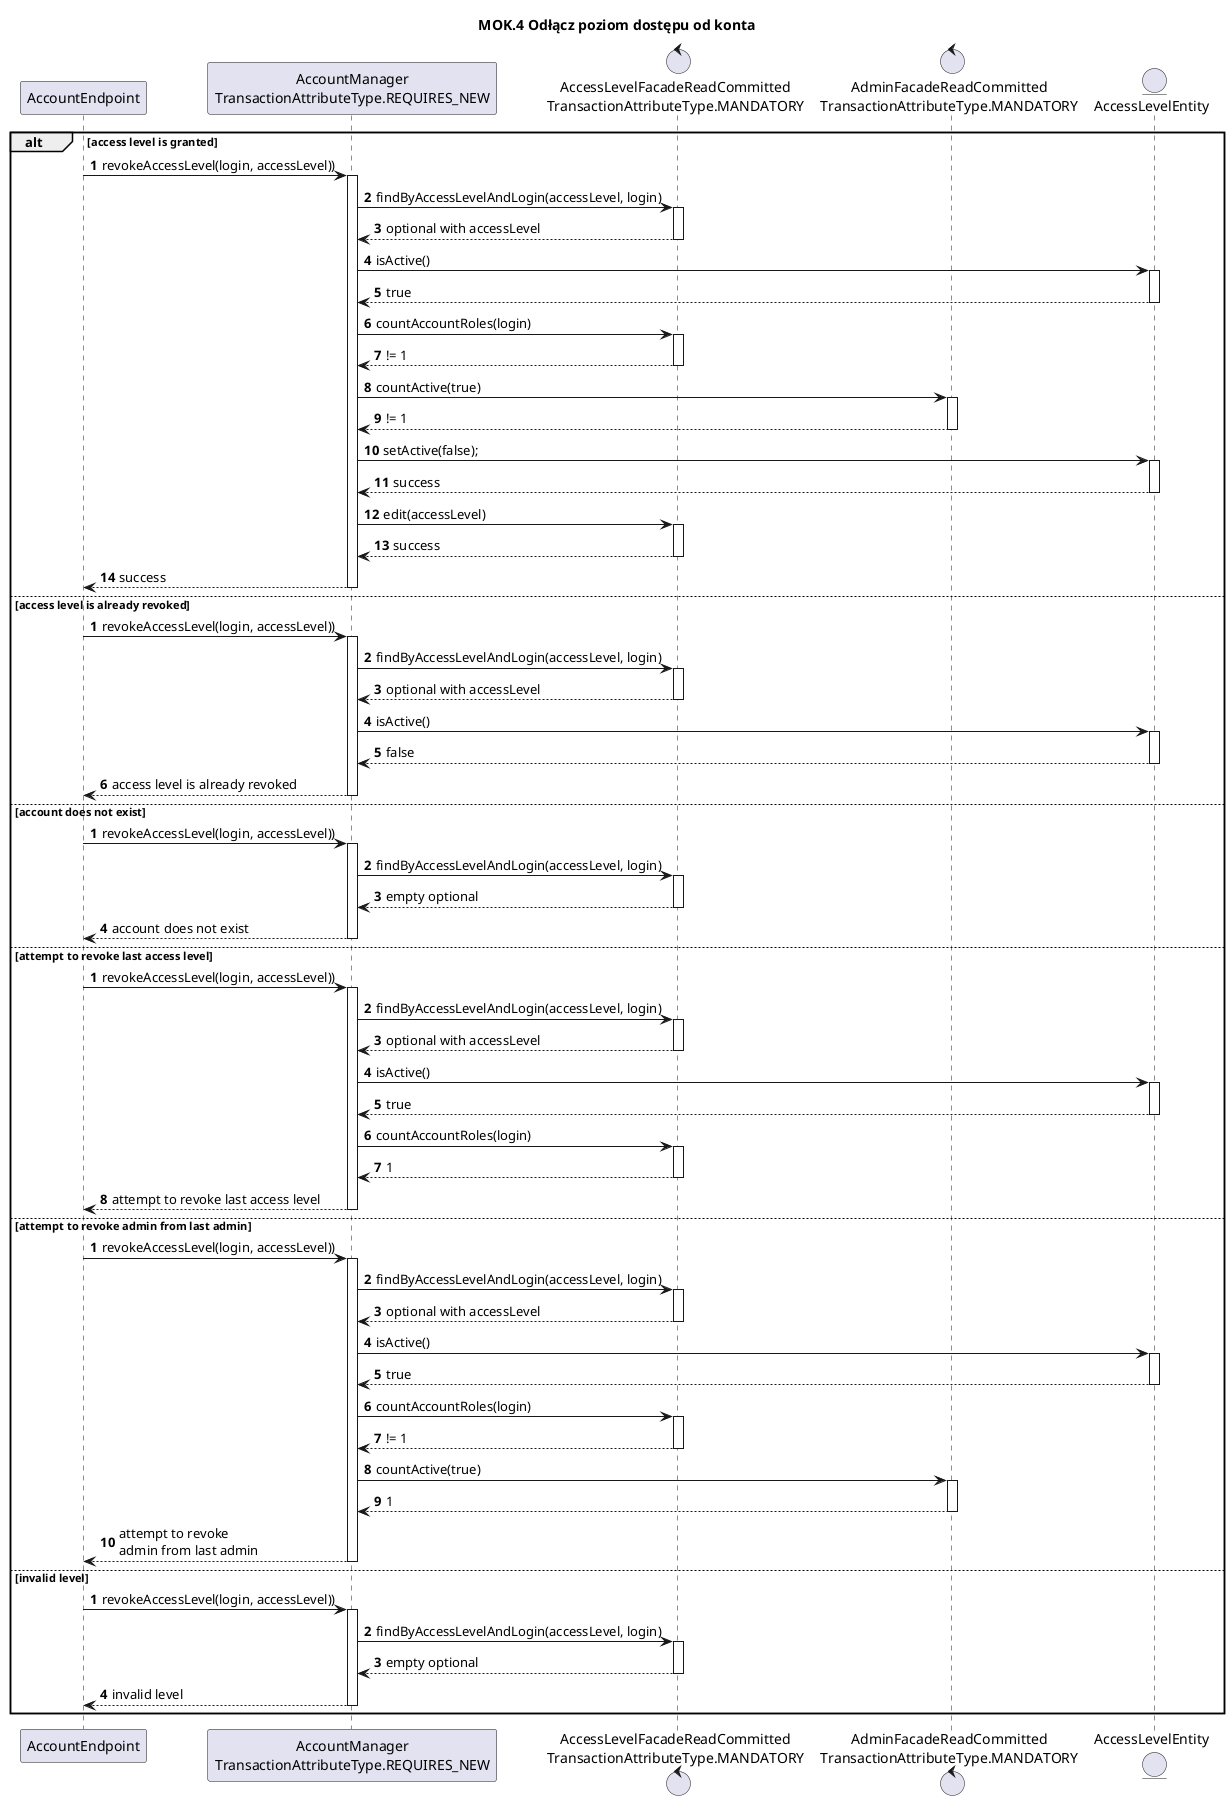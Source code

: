 @startuml

title MOK.4 Odłącz poziom dostępu od konta
autoactivate on
participant AccountEndpoint
participant "AccountManager\nTransactionAttributeType.REQUIRES_NEW" as AccountManager
control "AccessLevelFacadeReadCommitted\nTransactionAttributeType.MANDATORY" as AccessLevelFacade
control "AdminFacadeReadCommitted\nTransactionAttributeType.MANDATORY" as AdminFacade
entity AccessLevelEntity

alt access level is granted
autonumber
        AccountEndpoint -> AccountManager: revokeAccessLevel(login, accessLevel))
            AccountManager -> AccessLevelFacade: findByAccessLevelAndLogin(accessLevel, login)
            return optional with accessLevel

            AccountManager -> AccessLevelEntity: isActive()
            return true

            AccountManager -> AccessLevelFacade: countAccountRoles(login)
            return != 1

            AccountManager -> AdminFacade: countActive(true)
            return != 1

            AccountManager -> AccessLevelEntity: setActive(false);
            return success

            AccountManager -> AccessLevelFacade: edit(accessLevel)
            return success
        return success

else access level is already revoked
autonumber
        AccountEndpoint -> AccountManager: revokeAccessLevel(login, accessLevel))
            AccountManager -> AccessLevelFacade: findByAccessLevelAndLogin(accessLevel, login)
            return optional with accessLevel

            AccountManager -> AccessLevelEntity: isActive()
            return false
        return access level is already revoked

else account does not exist
autonumber
        AccountEndpoint -> AccountManager: revokeAccessLevel(login, accessLevel))
            AccountManager -> AccessLevelFacade: findByAccessLevelAndLogin(accessLevel, login)
            return empty optional
        return account does not exist

else attempt to revoke last access level
autonumber
        AccountEndpoint -> AccountManager: revokeAccessLevel(login, accessLevel))
            AccountManager -> AccessLevelFacade: findByAccessLevelAndLogin(accessLevel, login)
            return optional with accessLevel

            AccountManager -> AccessLevelEntity: isActive()
            return true

            AccountManager -> AccessLevelFacade: countAccountRoles(login)
            return 1
        return attempt to revoke last access level

else attempt to revoke admin from last admin
autonumber
        AccountEndpoint -> AccountManager: revokeAccessLevel(login, accessLevel))
            AccountManager -> AccessLevelFacade: findByAccessLevelAndLogin(accessLevel, login)
            return optional with accessLevel

            AccountManager -> AccessLevelEntity: isActive()
            return true

            AccountManager -> AccessLevelFacade: countAccountRoles(login)
            return != 1

            AccountManager -> AdminFacade: countActive(true)
            return 1
        return attempt to revoke\nadmin from last admin

else invalid level
autonumber
        AccountEndpoint -> AccountManager: revokeAccessLevel(login, accessLevel))
            AccountManager -> AccessLevelFacade: findByAccessLevelAndLogin(accessLevel, login)
            return empty optional
        return invalid level
end
@enduml